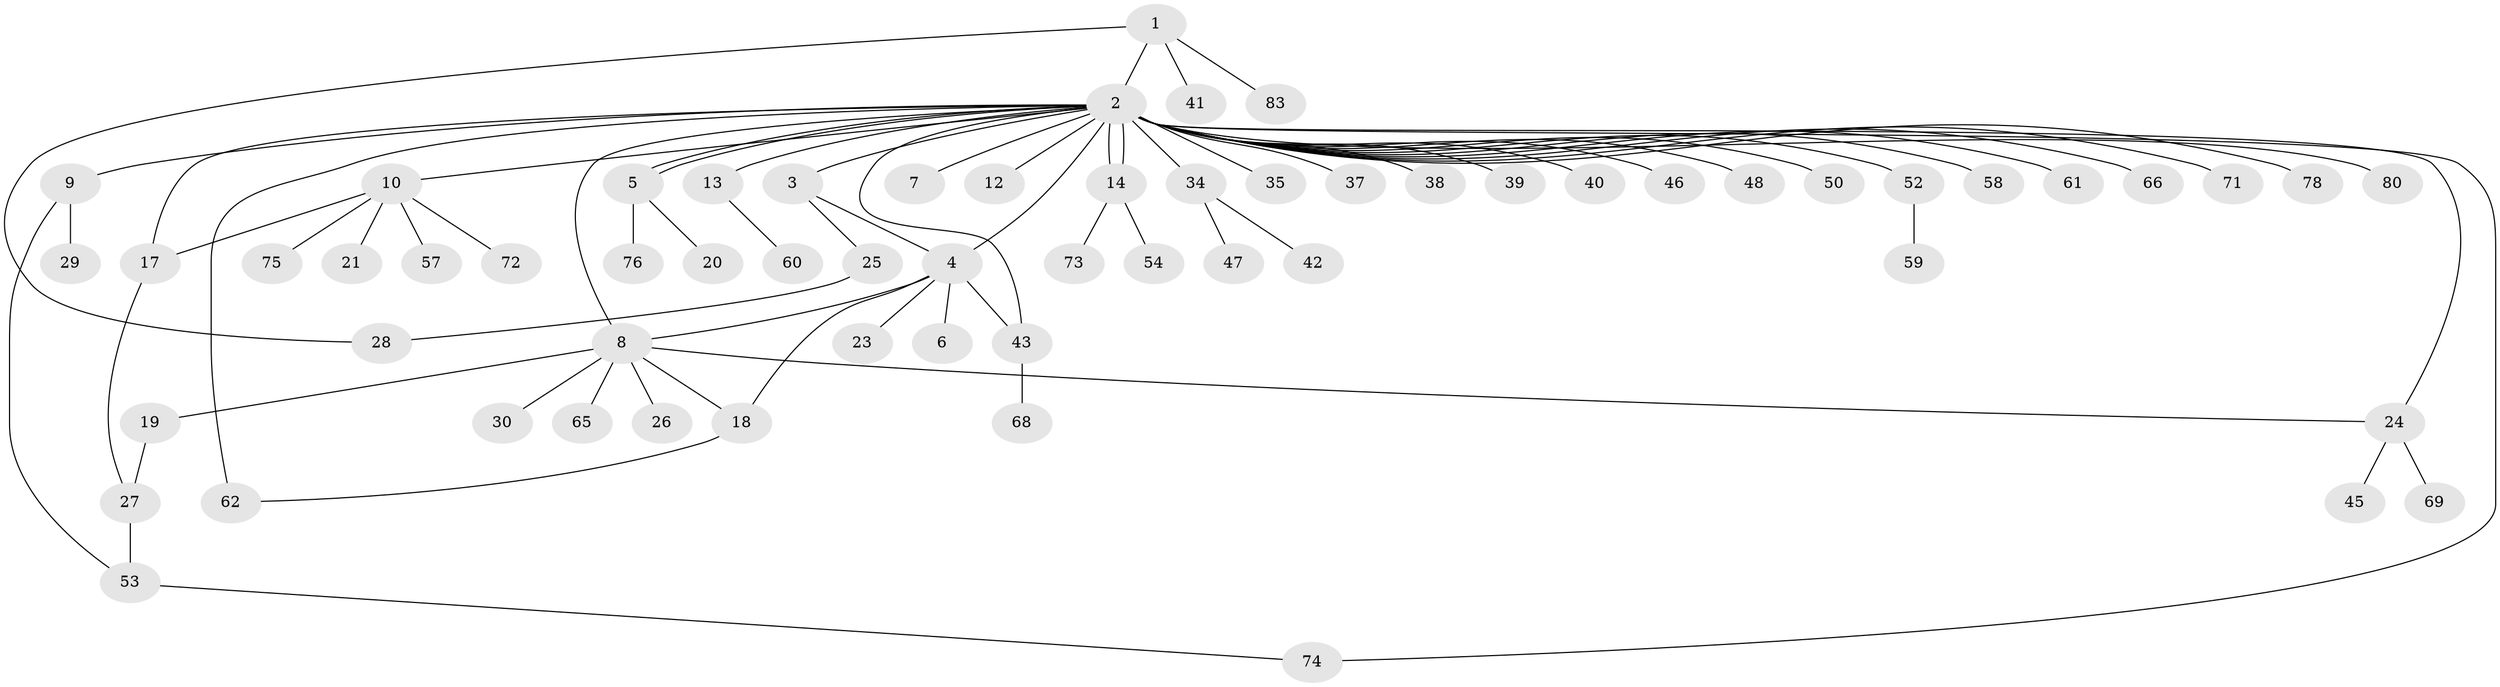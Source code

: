 // original degree distribution, {4: 0.07228915662650602, 22: 0.012048192771084338, 7: 0.024096385542168676, 5: 0.012048192771084338, 1: 0.5542168674698795, 2: 0.1927710843373494, 17: 0.012048192771084338, 6: 0.024096385542168676, 3: 0.0963855421686747}
// Generated by graph-tools (version 1.1) at 2025/41/03/06/25 10:41:52]
// undirected, 62 vertices, 74 edges
graph export_dot {
graph [start="1"]
  node [color=gray90,style=filled];
  1 [super="+67"];
  2 [super="+11"];
  3 [super="+33"];
  4 [super="+79"];
  5 [super="+55"];
  6;
  7 [super="+36"];
  8 [super="+15"];
  9 [super="+16"];
  10 [super="+44"];
  12;
  13 [super="+49"];
  14 [super="+77"];
  17 [super="+70"];
  18 [super="+22"];
  19;
  20;
  21;
  23;
  24 [super="+32"];
  25;
  26;
  27 [super="+31"];
  28 [super="+56"];
  29;
  30;
  34 [super="+51"];
  35;
  37;
  38;
  39;
  40;
  41;
  42;
  43 [super="+64"];
  45;
  46;
  47;
  48;
  50;
  52 [super="+82"];
  53 [super="+63"];
  54;
  57;
  58;
  59;
  60;
  61;
  62;
  65;
  66;
  68;
  69 [super="+81"];
  71;
  72;
  73;
  74;
  75;
  76;
  78;
  80;
  83;
  1 -- 2;
  1 -- 28;
  1 -- 41;
  1 -- 83;
  2 -- 3;
  2 -- 4;
  2 -- 5 [weight=2];
  2 -- 5;
  2 -- 7;
  2 -- 9;
  2 -- 10;
  2 -- 12;
  2 -- 14 [weight=2];
  2 -- 14;
  2 -- 24;
  2 -- 39;
  2 -- 43;
  2 -- 46;
  2 -- 48;
  2 -- 61;
  2 -- 62;
  2 -- 66;
  2 -- 71;
  2 -- 74;
  2 -- 8;
  2 -- 13;
  2 -- 78;
  2 -- 80;
  2 -- 17 [weight=2];
  2 -- 34;
  2 -- 35;
  2 -- 37;
  2 -- 38;
  2 -- 40;
  2 -- 50;
  2 -- 52;
  2 -- 58;
  3 -- 4;
  3 -- 25;
  4 -- 6;
  4 -- 8;
  4 -- 23;
  4 -- 43;
  4 -- 18;
  5 -- 20;
  5 -- 76;
  8 -- 26;
  8 -- 65;
  8 -- 18;
  8 -- 19;
  8 -- 24;
  8 -- 30;
  9 -- 29;
  9 -- 53;
  10 -- 17;
  10 -- 21;
  10 -- 57;
  10 -- 72;
  10 -- 75;
  13 -- 60;
  14 -- 54;
  14 -- 73;
  17 -- 27;
  18 -- 62;
  19 -- 27;
  24 -- 45;
  24 -- 69;
  25 -- 28;
  27 -- 53;
  34 -- 42;
  34 -- 47;
  43 -- 68;
  52 -- 59;
  53 -- 74;
}
